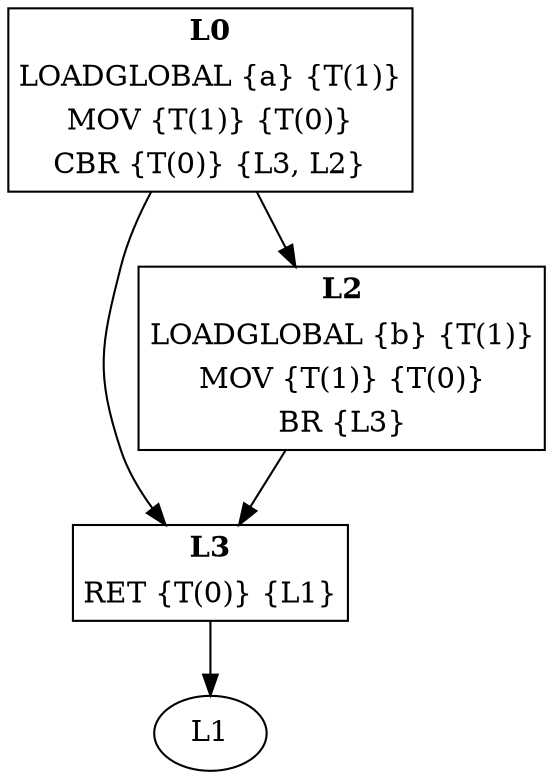 digraph Proc1 {
L0 [shape=none, margin=0, label=<<TABLE BORDER="1" CELLBORDER="0">
<TR><TD><B>L0</B></TD></TR>
<TR><TD>LOADGLOBAL {a} {T(1)}</TD></TR>
<TR><TD>MOV {T(1)} {T(0)}</TD></TR>
<TR><TD>CBR {T(0)} {L3, L2}</TD></TR>
</TABLE>>];
L0 -> L3
L0 -> L2
L2 [shape=none, margin=0, label=<<TABLE BORDER="1" CELLBORDER="0">
<TR><TD><B>L2</B></TD></TR>
<TR><TD>LOADGLOBAL {b} {T(1)}</TD></TR>
<TR><TD>MOV {T(1)} {T(0)}</TD></TR>
<TR><TD>BR {L3}</TD></TR>
</TABLE>>];
L2 -> L3
L3 [shape=none, margin=0, label=<<TABLE BORDER="1" CELLBORDER="0">
<TR><TD><B>L3</B></TD></TR>
<TR><TD>RET {T(0)} {L1}</TD></TR>
</TABLE>>];
L3 -> L1
}
